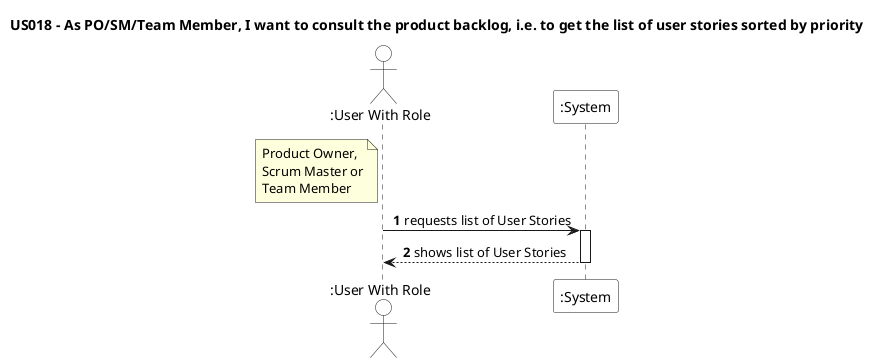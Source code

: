 @startuml

skinparam sequenceMessageAlign center
skinparam actorBackgroundColor white
skinparam participantBackgroundColor white

autonumber

title US018 - As PO/SM/Team Member, I want to consult the product backlog, i.e. to get the list of user stories sorted by priority

actor ":User With Role" as UserWithRole
participant ":System" as System

note left of UserWithRole
Product Owner,
Scrum Master or
Team Member
end note

UserWithRole -> System++ : requests list of User Stories
return shows list of User Stories

@enduml
